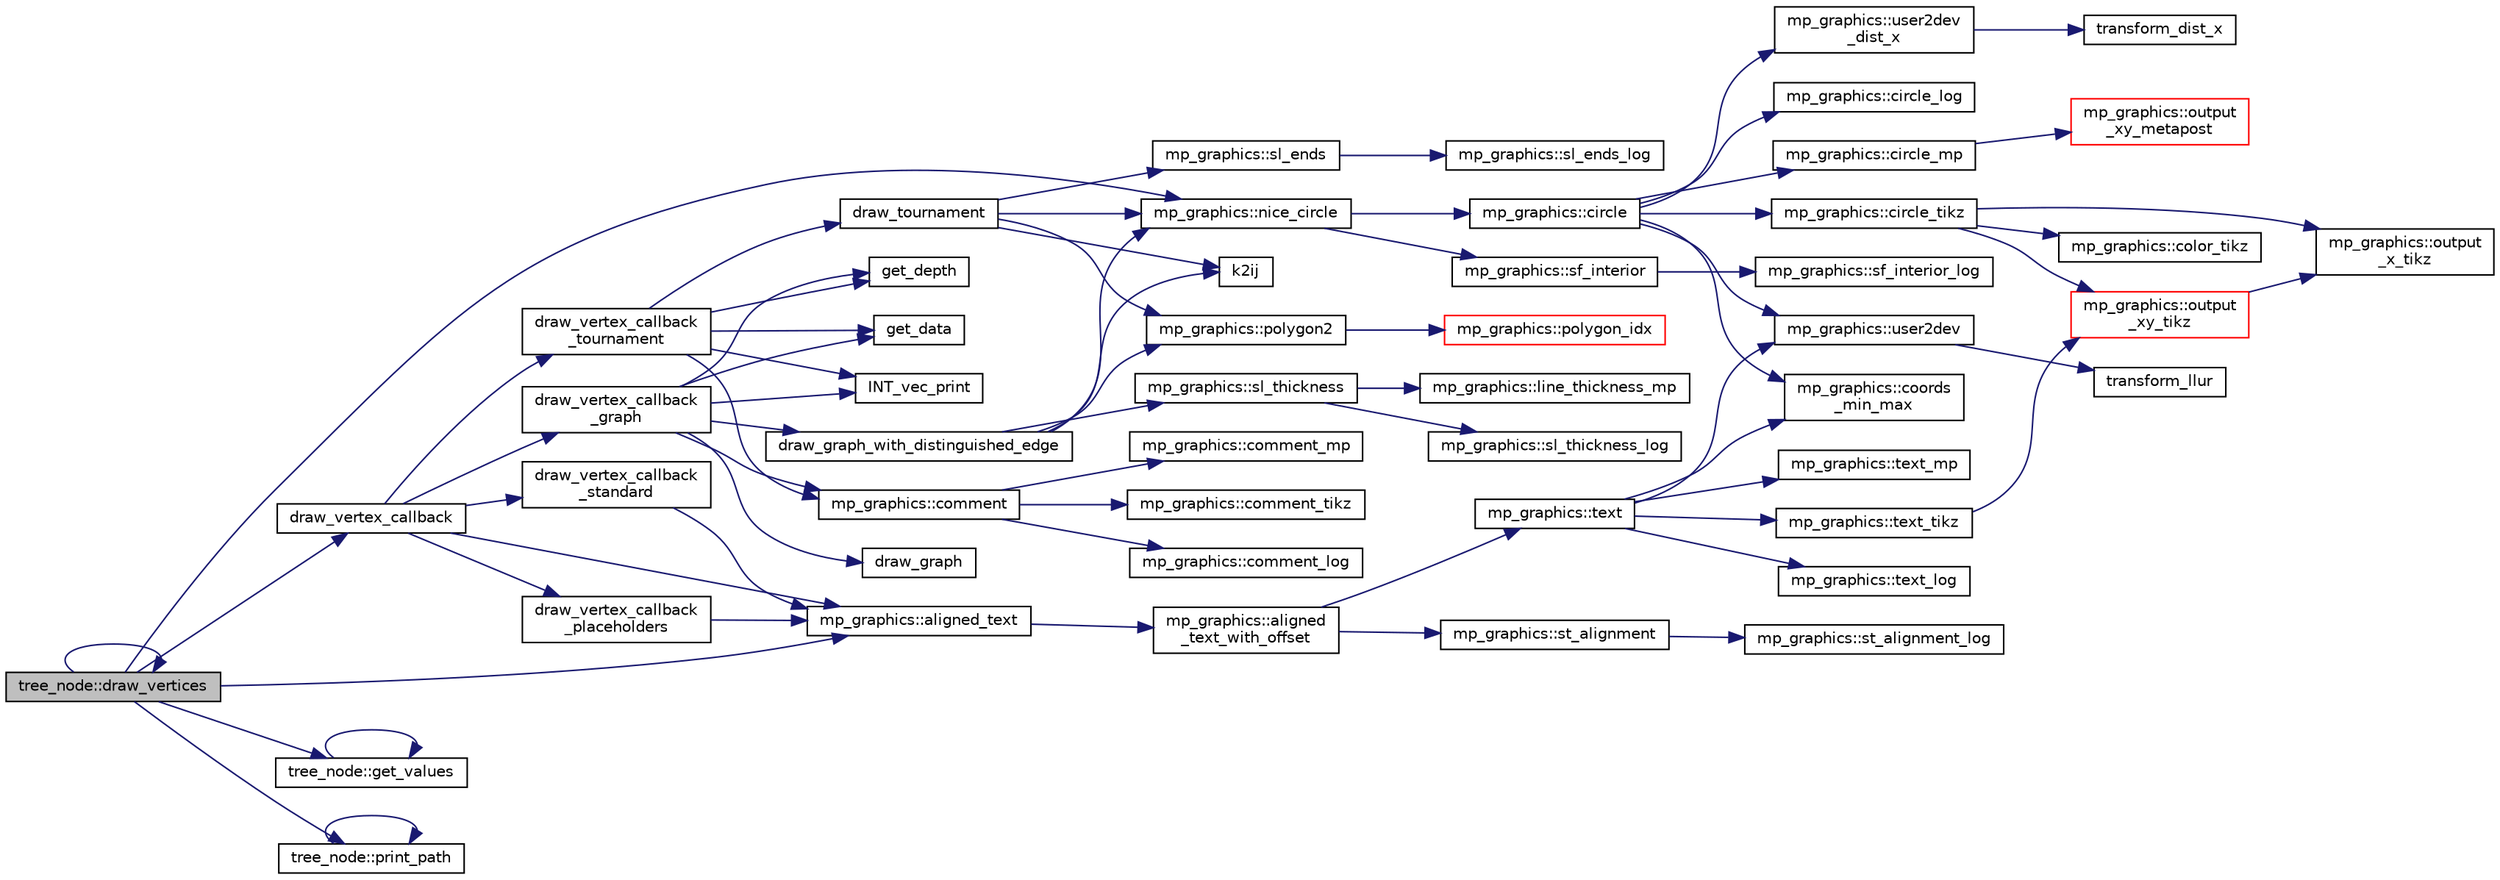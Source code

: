 digraph "tree_node::draw_vertices"
{
  edge [fontname="Helvetica",fontsize="10",labelfontname="Helvetica",labelfontsize="10"];
  node [fontname="Helvetica",fontsize="10",shape=record];
  rankdir="LR";
  Node114 [label="tree_node::draw_vertices",height=0.2,width=0.4,color="black", fillcolor="grey75", style="filled", fontcolor="black"];
  Node114 -> Node114 [color="midnightblue",fontsize="10",style="solid",fontname="Helvetica"];
  Node114 -> Node115 [color="midnightblue",fontsize="10",style="solid",fontname="Helvetica"];
  Node115 [label="draw_vertex_callback",height=0.2,width=0.4,color="black", fillcolor="white", style="filled",URL="$da/d62/layered__graph__main_8_c.html#a12172e73c4ca6e742bcac2a0f48e3247"];
  Node115 -> Node116 [color="midnightblue",fontsize="10",style="solid",fontname="Helvetica"];
  Node116 [label="draw_vertex_callback\l_graph",height=0.2,width=0.4,color="black", fillcolor="white", style="filled",URL="$da/d62/layered__graph__main_8_c.html#a48fa52122e4195a9e84162168e41b79d"];
  Node116 -> Node117 [color="midnightblue",fontsize="10",style="solid",fontname="Helvetica"];
  Node117 [label="mp_graphics::comment",height=0.2,width=0.4,color="black", fillcolor="white", style="filled",URL="$da/d2c/classmp__graphics.html#af0d4cac1ddab54c0da9a28bd9f337680"];
  Node117 -> Node118 [color="midnightblue",fontsize="10",style="solid",fontname="Helvetica"];
  Node118 [label="mp_graphics::comment_log",height=0.2,width=0.4,color="black", fillcolor="white", style="filled",URL="$da/d2c/classmp__graphics.html#a8ddf22ccd4395ba7d1016acc479a1f88"];
  Node117 -> Node119 [color="midnightblue",fontsize="10",style="solid",fontname="Helvetica"];
  Node119 [label="mp_graphics::comment_mp",height=0.2,width=0.4,color="black", fillcolor="white", style="filled",URL="$da/d2c/classmp__graphics.html#a8e0c07a23472ca2100c2aef7ee6bcc0d"];
  Node117 -> Node120 [color="midnightblue",fontsize="10",style="solid",fontname="Helvetica"];
  Node120 [label="mp_graphics::comment_tikz",height=0.2,width=0.4,color="black", fillcolor="white", style="filled",URL="$da/d2c/classmp__graphics.html#a5ebc960c58934713b1cf4d41561952e2"];
  Node116 -> Node121 [color="midnightblue",fontsize="10",style="solid",fontname="Helvetica"];
  Node121 [label="draw_graph_with_distinguished_edge",height=0.2,width=0.4,color="black", fillcolor="white", style="filled",URL="$d9/d29/draw_8_c.html#a988569053fbe52d7320623c4e27b8aca"];
  Node121 -> Node122 [color="midnightblue",fontsize="10",style="solid",fontname="Helvetica"];
  Node122 [label="mp_graphics::sl_thickness",height=0.2,width=0.4,color="black", fillcolor="white", style="filled",URL="$da/d2c/classmp__graphics.html#ac409a4e038d93b57dc977ceb3259e850"];
  Node122 -> Node123 [color="midnightblue",fontsize="10",style="solid",fontname="Helvetica"];
  Node123 [label="mp_graphics::line_thickness_mp",height=0.2,width=0.4,color="black", fillcolor="white", style="filled",URL="$da/d2c/classmp__graphics.html#ada686670b0e5c358f58c30b554822010"];
  Node122 -> Node124 [color="midnightblue",fontsize="10",style="solid",fontname="Helvetica"];
  Node124 [label="mp_graphics::sl_thickness_log",height=0.2,width=0.4,color="black", fillcolor="white", style="filled",URL="$da/d2c/classmp__graphics.html#a3356cadbf9e1ae81ae353c4014d5590a"];
  Node121 -> Node125 [color="midnightblue",fontsize="10",style="solid",fontname="Helvetica"];
  Node125 [label="k2ij",height=0.2,width=0.4,color="black", fillcolor="white", style="filled",URL="$df/dbf/sajeeb_8_c.html#a94379148acec1c2aeedad1903aa0756a"];
  Node121 -> Node126 [color="midnightblue",fontsize="10",style="solid",fontname="Helvetica"];
  Node126 [label="mp_graphics::polygon2",height=0.2,width=0.4,color="black", fillcolor="white", style="filled",URL="$da/d2c/classmp__graphics.html#ad4052be9dec4eeef879dcc8ca6d85d71"];
  Node126 -> Node127 [color="midnightblue",fontsize="10",style="solid",fontname="Helvetica"];
  Node127 [label="mp_graphics::polygon_idx",height=0.2,width=0.4,color="red", fillcolor="white", style="filled",URL="$da/d2c/classmp__graphics.html#a60729a478cad572ccb9df00b0f5988df"];
  Node121 -> Node142 [color="midnightblue",fontsize="10",style="solid",fontname="Helvetica"];
  Node142 [label="mp_graphics::nice_circle",height=0.2,width=0.4,color="black", fillcolor="white", style="filled",URL="$da/d2c/classmp__graphics.html#a29055ee6a26b527757614c4e75911ade"];
  Node142 -> Node143 [color="midnightblue",fontsize="10",style="solid",fontname="Helvetica"];
  Node143 [label="mp_graphics::sf_interior",height=0.2,width=0.4,color="black", fillcolor="white", style="filled",URL="$da/d2c/classmp__graphics.html#a2db6a380fffb003254304ea9489a452b"];
  Node143 -> Node144 [color="midnightblue",fontsize="10",style="solid",fontname="Helvetica"];
  Node144 [label="mp_graphics::sf_interior_log",height=0.2,width=0.4,color="black", fillcolor="white", style="filled",URL="$da/d2c/classmp__graphics.html#ab805bb76ca29a586a45209d2ed00b085"];
  Node142 -> Node145 [color="midnightblue",fontsize="10",style="solid",fontname="Helvetica"];
  Node145 [label="mp_graphics::circle",height=0.2,width=0.4,color="black", fillcolor="white", style="filled",URL="$da/d2c/classmp__graphics.html#a0e1e32cdfd93dd41678a1dda2671ab6e"];
  Node145 -> Node131 [color="midnightblue",fontsize="10",style="solid",fontname="Helvetica"];
  Node131 [label="mp_graphics::coords\l_min_max",height=0.2,width=0.4,color="black", fillcolor="white", style="filled",URL="$da/d2c/classmp__graphics.html#afa0af74da2afd1d00b2eeb5e25b4f596"];
  Node145 -> Node132 [color="midnightblue",fontsize="10",style="solid",fontname="Helvetica"];
  Node132 [label="mp_graphics::user2dev",height=0.2,width=0.4,color="black", fillcolor="white", style="filled",URL="$da/d2c/classmp__graphics.html#af087f5f4b08c72f67f5e35cc312070fb"];
  Node132 -> Node133 [color="midnightblue",fontsize="10",style="solid",fontname="Helvetica"];
  Node133 [label="transform_llur",height=0.2,width=0.4,color="black", fillcolor="white", style="filled",URL="$d9/d29/draw_8_c.html#af38b139f64e19404b9a944c7188d4aff"];
  Node145 -> Node146 [color="midnightblue",fontsize="10",style="solid",fontname="Helvetica"];
  Node146 [label="mp_graphics::user2dev\l_dist_x",height=0.2,width=0.4,color="black", fillcolor="white", style="filled",URL="$da/d2c/classmp__graphics.html#a0c6b0bda2fbf3a7baa984eba08a87478"];
  Node146 -> Node147 [color="midnightblue",fontsize="10",style="solid",fontname="Helvetica"];
  Node147 [label="transform_dist_x",height=0.2,width=0.4,color="black", fillcolor="white", style="filled",URL="$d9/d29/draw_8_c.html#ae3c6c150bc6ef27101af4a6eb7e5b33a"];
  Node145 -> Node148 [color="midnightblue",fontsize="10",style="solid",fontname="Helvetica"];
  Node148 [label="mp_graphics::circle_log",height=0.2,width=0.4,color="black", fillcolor="white", style="filled",URL="$da/d2c/classmp__graphics.html#a39416f00c1c310a76936674cdff82e49"];
  Node145 -> Node149 [color="midnightblue",fontsize="10",style="solid",fontname="Helvetica"];
  Node149 [label="mp_graphics::circle_mp",height=0.2,width=0.4,color="black", fillcolor="white", style="filled",URL="$da/d2c/classmp__graphics.html#af45ff3b26ab8578a58b17b3507578fc2"];
  Node149 -> Node134 [color="midnightblue",fontsize="10",style="solid",fontname="Helvetica"];
  Node134 [label="mp_graphics::output\l_xy_metapost",height=0.2,width=0.4,color="red", fillcolor="white", style="filled",URL="$da/d2c/classmp__graphics.html#a564e7d2700489eed72ea865b3acc14db"];
  Node145 -> Node150 [color="midnightblue",fontsize="10",style="solid",fontname="Helvetica"];
  Node150 [label="mp_graphics::circle_tikz",height=0.2,width=0.4,color="black", fillcolor="white", style="filled",URL="$da/d2c/classmp__graphics.html#a2130247d7df0f51620ccc91d17b713f7"];
  Node150 -> Node138 [color="midnightblue",fontsize="10",style="solid",fontname="Helvetica"];
  Node138 [label="mp_graphics::color_tikz",height=0.2,width=0.4,color="black", fillcolor="white", style="filled",URL="$da/d2c/classmp__graphics.html#a55d0835caab08eaf3e409096bbb91d63"];
  Node150 -> Node139 [color="midnightblue",fontsize="10",style="solid",fontname="Helvetica"];
  Node139 [label="mp_graphics::output\l_xy_tikz",height=0.2,width=0.4,color="red", fillcolor="white", style="filled",URL="$da/d2c/classmp__graphics.html#a640800bc67fec9ed441b27c71461e9c6"];
  Node139 -> Node140 [color="midnightblue",fontsize="10",style="solid",fontname="Helvetica"];
  Node140 [label="mp_graphics::output\l_x_tikz",height=0.2,width=0.4,color="black", fillcolor="white", style="filled",URL="$da/d2c/classmp__graphics.html#a311d4fb1c32d1eb0faeee055bb8badee"];
  Node150 -> Node140 [color="midnightblue",fontsize="10",style="solid",fontname="Helvetica"];
  Node116 -> Node151 [color="midnightblue",fontsize="10",style="solid",fontname="Helvetica"];
  Node151 [label="draw_graph",height=0.2,width=0.4,color="black", fillcolor="white", style="filled",URL="$d4/da5/draw__graph_8_c.html#a20921d466bca8df97a81aaaa403fa8ea"];
  Node116 -> Node152 [color="midnightblue",fontsize="10",style="solid",fontname="Helvetica"];
  Node152 [label="get_depth",height=0.2,width=0.4,color="black", fillcolor="white", style="filled",URL="$da/d62/layered__graph__main_8_c.html#acb9e5be42e81b53e3fd021588e736a3c"];
  Node116 -> Node153 [color="midnightblue",fontsize="10",style="solid",fontname="Helvetica"];
  Node153 [label="get_data",height=0.2,width=0.4,color="black", fillcolor="white", style="filled",URL="$da/d62/layered__graph__main_8_c.html#a46c02d73e6db0b9ff657c60be0288215"];
  Node116 -> Node154 [color="midnightblue",fontsize="10",style="solid",fontname="Helvetica"];
  Node154 [label="INT_vec_print",height=0.2,width=0.4,color="black", fillcolor="white", style="filled",URL="$df/dbf/sajeeb_8_c.html#a79a5901af0b47dd0d694109543c027fe"];
  Node115 -> Node155 [color="midnightblue",fontsize="10",style="solid",fontname="Helvetica"];
  Node155 [label="draw_vertex_callback\l_tournament",height=0.2,width=0.4,color="black", fillcolor="white", style="filled",URL="$da/d62/layered__graph__main_8_c.html#abbe547a03d8b114e3e28cc9b31a00e2c"];
  Node155 -> Node117 [color="midnightblue",fontsize="10",style="solid",fontname="Helvetica"];
  Node155 -> Node156 [color="midnightblue",fontsize="10",style="solid",fontname="Helvetica"];
  Node156 [label="draw_tournament",height=0.2,width=0.4,color="black", fillcolor="white", style="filled",URL="$d9/d29/draw_8_c.html#abdcf81159ed67c2b19501ea77dbbf6c9"];
  Node156 -> Node125 [color="midnightblue",fontsize="10",style="solid",fontname="Helvetica"];
  Node156 -> Node157 [color="midnightblue",fontsize="10",style="solid",fontname="Helvetica"];
  Node157 [label="mp_graphics::sl_ends",height=0.2,width=0.4,color="black", fillcolor="white", style="filled",URL="$da/d2c/classmp__graphics.html#a555d8a360035bd043aedba1563107551"];
  Node157 -> Node158 [color="midnightblue",fontsize="10",style="solid",fontname="Helvetica"];
  Node158 [label="mp_graphics::sl_ends_log",height=0.2,width=0.4,color="black", fillcolor="white", style="filled",URL="$da/d2c/classmp__graphics.html#af3c7852b230527041002aac41b8481fd"];
  Node156 -> Node126 [color="midnightblue",fontsize="10",style="solid",fontname="Helvetica"];
  Node156 -> Node142 [color="midnightblue",fontsize="10",style="solid",fontname="Helvetica"];
  Node155 -> Node152 [color="midnightblue",fontsize="10",style="solid",fontname="Helvetica"];
  Node155 -> Node153 [color="midnightblue",fontsize="10",style="solid",fontname="Helvetica"];
  Node155 -> Node154 [color="midnightblue",fontsize="10",style="solid",fontname="Helvetica"];
  Node115 -> Node159 [color="midnightblue",fontsize="10",style="solid",fontname="Helvetica"];
  Node159 [label="draw_vertex_callback\l_placeholders",height=0.2,width=0.4,color="black", fillcolor="white", style="filled",URL="$da/d62/layered__graph__main_8_c.html#a3a039b2353485afbc1ef07bcb0a2845c"];
  Node159 -> Node160 [color="midnightblue",fontsize="10",style="solid",fontname="Helvetica"];
  Node160 [label="mp_graphics::aligned_text",height=0.2,width=0.4,color="black", fillcolor="white", style="filled",URL="$da/d2c/classmp__graphics.html#a52ca0d0e39640fe15c6a8bd8633c9e5a"];
  Node160 -> Node161 [color="midnightblue",fontsize="10",style="solid",fontname="Helvetica"];
  Node161 [label="mp_graphics::aligned\l_text_with_offset",height=0.2,width=0.4,color="black", fillcolor="white", style="filled",URL="$da/d2c/classmp__graphics.html#a3b5a8558ee721bd8b9ed36e732317679"];
  Node161 -> Node162 [color="midnightblue",fontsize="10",style="solid",fontname="Helvetica"];
  Node162 [label="mp_graphics::st_alignment",height=0.2,width=0.4,color="black", fillcolor="white", style="filled",URL="$da/d2c/classmp__graphics.html#ab897ac847368de2da4296c7f159cc5f9"];
  Node162 -> Node163 [color="midnightblue",fontsize="10",style="solid",fontname="Helvetica"];
  Node163 [label="mp_graphics::st_alignment_log",height=0.2,width=0.4,color="black", fillcolor="white", style="filled",URL="$da/d2c/classmp__graphics.html#a9f7aa1c186791f69881ddbf590835f3e"];
  Node161 -> Node164 [color="midnightblue",fontsize="10",style="solid",fontname="Helvetica"];
  Node164 [label="mp_graphics::text",height=0.2,width=0.4,color="black", fillcolor="white", style="filled",URL="$da/d2c/classmp__graphics.html#ae92ece77cf1942bfee760d6cf854b74b"];
  Node164 -> Node131 [color="midnightblue",fontsize="10",style="solid",fontname="Helvetica"];
  Node164 -> Node132 [color="midnightblue",fontsize="10",style="solid",fontname="Helvetica"];
  Node164 -> Node165 [color="midnightblue",fontsize="10",style="solid",fontname="Helvetica"];
  Node165 [label="mp_graphics::text_log",height=0.2,width=0.4,color="black", fillcolor="white", style="filled",URL="$da/d2c/classmp__graphics.html#a3a8320de1e68f3c290e138355f05f8ae"];
  Node164 -> Node166 [color="midnightblue",fontsize="10",style="solid",fontname="Helvetica"];
  Node166 [label="mp_graphics::text_mp",height=0.2,width=0.4,color="black", fillcolor="white", style="filled",URL="$da/d2c/classmp__graphics.html#ad30aeb75639e84d876dade51faa50bee"];
  Node164 -> Node167 [color="midnightblue",fontsize="10",style="solid",fontname="Helvetica"];
  Node167 [label="mp_graphics::text_tikz",height=0.2,width=0.4,color="black", fillcolor="white", style="filled",URL="$da/d2c/classmp__graphics.html#ac7e4333813701bcc76fc5eba7700bdbd"];
  Node167 -> Node139 [color="midnightblue",fontsize="10",style="solid",fontname="Helvetica"];
  Node115 -> Node168 [color="midnightblue",fontsize="10",style="solid",fontname="Helvetica"];
  Node168 [label="draw_vertex_callback\l_standard",height=0.2,width=0.4,color="black", fillcolor="white", style="filled",URL="$da/d62/layered__graph__main_8_c.html#abc335287f04bbce709995f3a7c22d6b5"];
  Node168 -> Node160 [color="midnightblue",fontsize="10",style="solid",fontname="Helvetica"];
  Node115 -> Node160 [color="midnightblue",fontsize="10",style="solid",fontname="Helvetica"];
  Node114 -> Node169 [color="midnightblue",fontsize="10",style="solid",fontname="Helvetica"];
  Node169 [label="tree_node::get_values",height=0.2,width=0.4,color="black", fillcolor="white", style="filled",URL="$df/dbf/classtree__node.html#a24867aa2d3420becc27f669d23926ea8"];
  Node169 -> Node169 [color="midnightblue",fontsize="10",style="solid",fontname="Helvetica"];
  Node114 -> Node142 [color="midnightblue",fontsize="10",style="solid",fontname="Helvetica"];
  Node114 -> Node170 [color="midnightblue",fontsize="10",style="solid",fontname="Helvetica"];
  Node170 [label="tree_node::print_path",height=0.2,width=0.4,color="black", fillcolor="white", style="filled",URL="$df/dbf/classtree__node.html#a307c87f5c15e7e4452089ed6e8248efd"];
  Node170 -> Node170 [color="midnightblue",fontsize="10",style="solid",fontname="Helvetica"];
  Node114 -> Node160 [color="midnightblue",fontsize="10",style="solid",fontname="Helvetica"];
}
